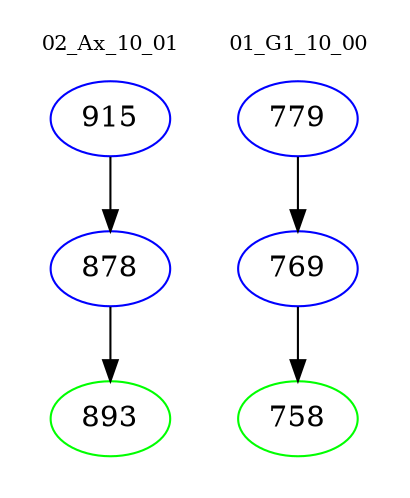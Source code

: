 digraph{
subgraph cluster_0 {
color = white
label = "02_Ax_10_01";
fontsize=10;
T0_915 [label="915", color="blue"]
T0_915 -> T0_878 [color="black"]
T0_878 [label="878", color="blue"]
T0_878 -> T0_893 [color="black"]
T0_893 [label="893", color="green"]
}
subgraph cluster_1 {
color = white
label = "01_G1_10_00";
fontsize=10;
T1_779 [label="779", color="blue"]
T1_779 -> T1_769 [color="black"]
T1_769 [label="769", color="blue"]
T1_769 -> T1_758 [color="black"]
T1_758 [label="758", color="green"]
}
}

